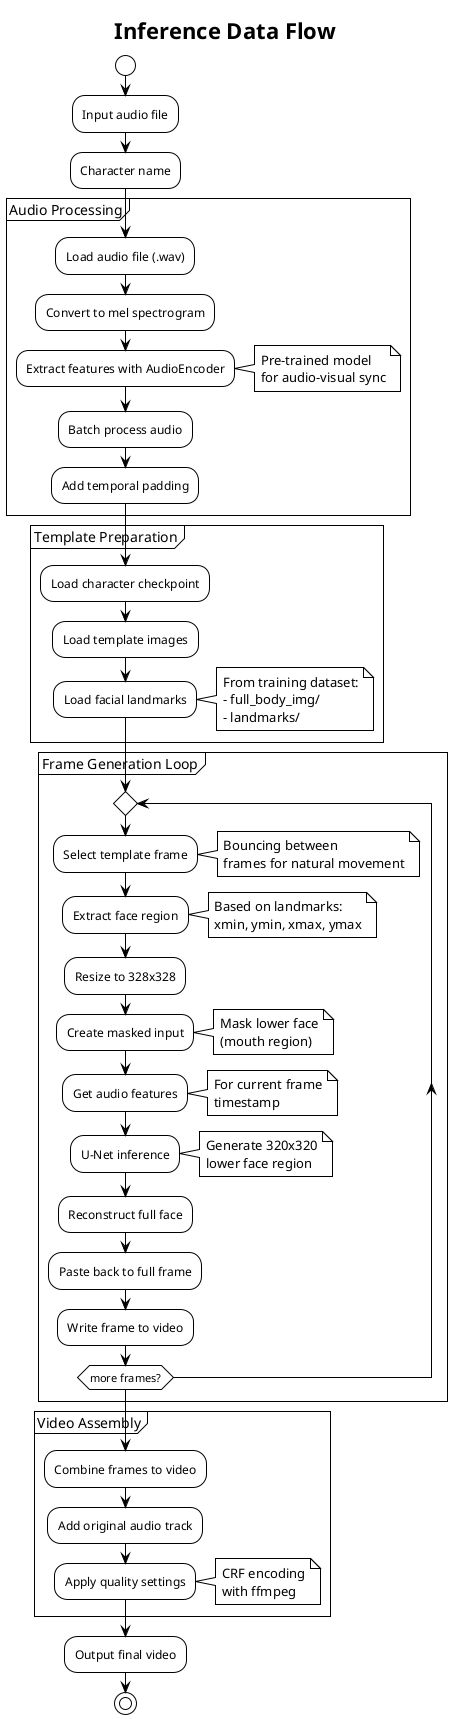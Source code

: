 @startuml inference-flow
!theme plain
title Inference Data Flow

start

:Input audio file;
:Character name;

partition "Audio Processing" {
  :Load audio file (.wav);
  :Convert to mel spectrogram;
  :Extract features with AudioEncoder;
  note right: Pre-trained model\nfor audio-visual sync
  :Batch process audio;
  :Add temporal padding;
}

partition "Template Preparation" {
  :Load character checkpoint;
  :Load template images;
  :Load facial landmarks;
  note right: From training dataset:\n- full_body_img/\n- landmarks/
}

partition "Frame Generation Loop" {
  repeat
    :Select template frame;
    note right: Bouncing between\nframes for natural movement
    
    :Extract face region;
    note right: Based on landmarks:\nxmin, ymin, xmax, ymax
    
    :Resize to 328x328;
    :Create masked input;
    note right: Mask lower face\n(mouth region)
    
    :Get audio features;
    note right: For current frame\ntimestamp
    
    :U-Net inference;
    note right: Generate 320x320\nlower face region
    
    :Reconstruct full face;
    :Paste back to full frame;
    :Write frame to video;
    
  repeat while (more frames?)
}

partition "Video Assembly" {
  :Combine frames to video;
  :Add original audio track;
  :Apply quality settings;
  note right: CRF encoding\nwith ffmpeg
}

:Output final video;

stop

@enduml
